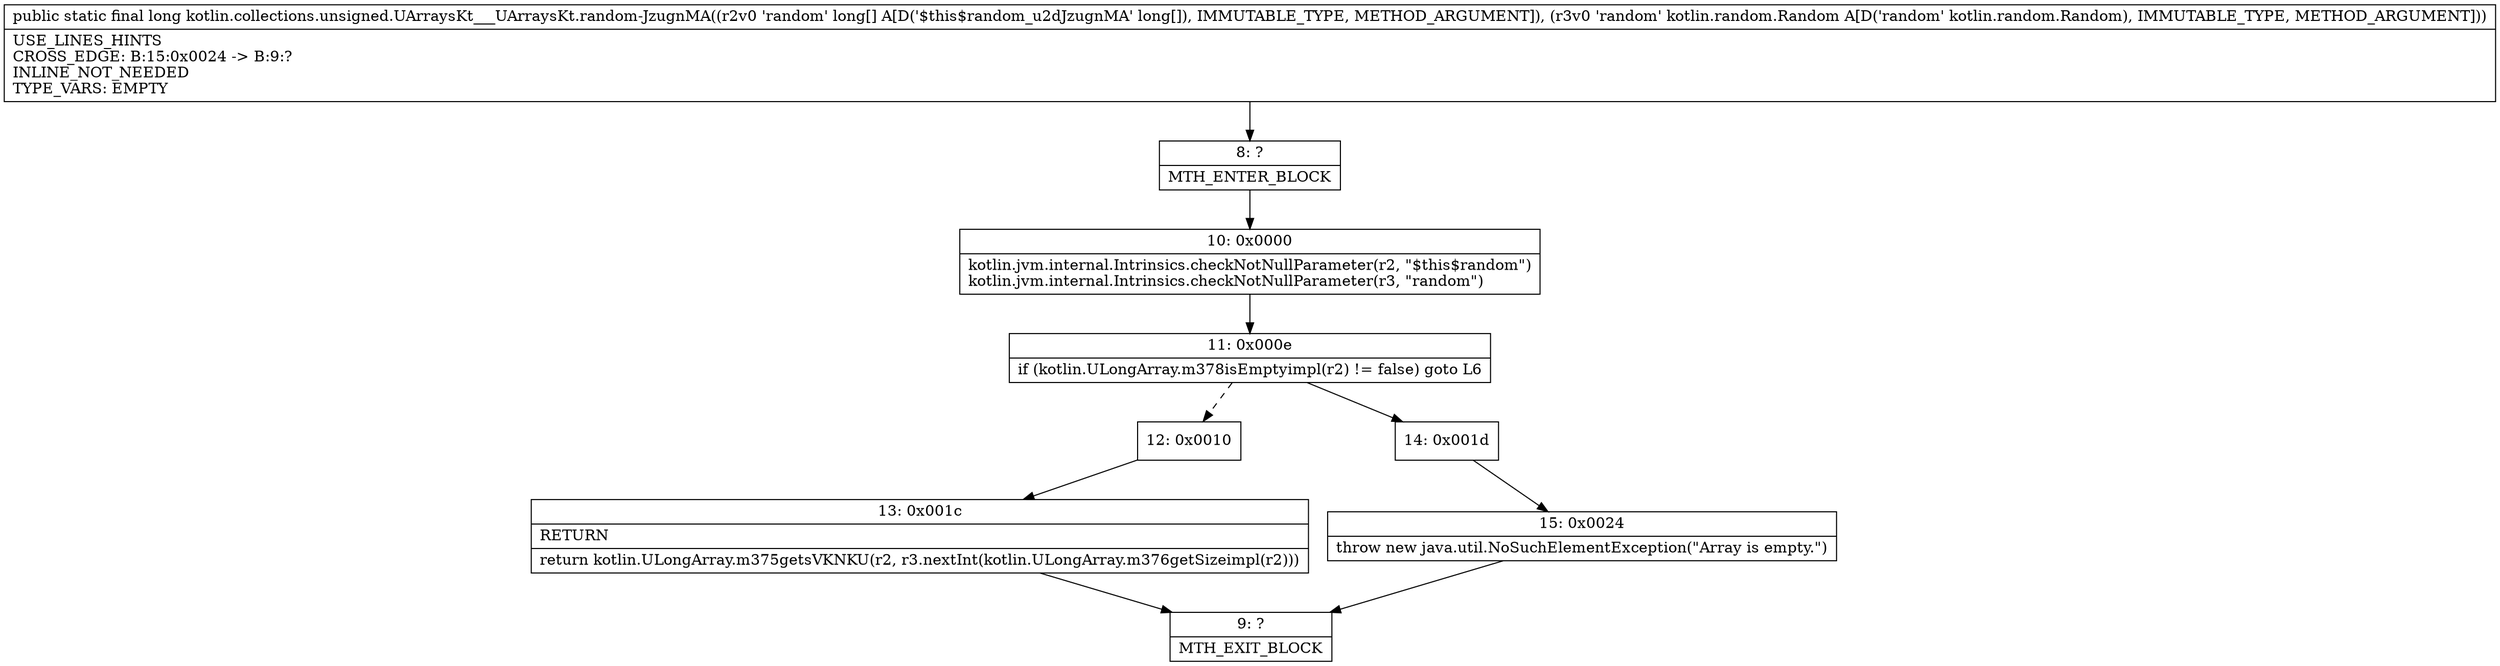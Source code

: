 digraph "CFG forkotlin.collections.unsigned.UArraysKt___UArraysKt.random\-JzugnMA([JLkotlin\/random\/Random;)J" {
Node_8 [shape=record,label="{8\:\ ?|MTH_ENTER_BLOCK\l}"];
Node_10 [shape=record,label="{10\:\ 0x0000|kotlin.jvm.internal.Intrinsics.checkNotNullParameter(r2, \"$this$random\")\lkotlin.jvm.internal.Intrinsics.checkNotNullParameter(r3, \"random\")\l}"];
Node_11 [shape=record,label="{11\:\ 0x000e|if (kotlin.ULongArray.m378isEmptyimpl(r2) != false) goto L6\l}"];
Node_12 [shape=record,label="{12\:\ 0x0010}"];
Node_13 [shape=record,label="{13\:\ 0x001c|RETURN\l|return kotlin.ULongArray.m375getsVKNKU(r2, r3.nextInt(kotlin.ULongArray.m376getSizeimpl(r2)))\l}"];
Node_9 [shape=record,label="{9\:\ ?|MTH_EXIT_BLOCK\l}"];
Node_14 [shape=record,label="{14\:\ 0x001d}"];
Node_15 [shape=record,label="{15\:\ 0x0024|throw new java.util.NoSuchElementException(\"Array is empty.\")\l}"];
MethodNode[shape=record,label="{public static final long kotlin.collections.unsigned.UArraysKt___UArraysKt.random\-JzugnMA((r2v0 'random' long[] A[D('$this$random_u2dJzugnMA' long[]), IMMUTABLE_TYPE, METHOD_ARGUMENT]), (r3v0 'random' kotlin.random.Random A[D('random' kotlin.random.Random), IMMUTABLE_TYPE, METHOD_ARGUMENT]))  | USE_LINES_HINTS\lCROSS_EDGE: B:15:0x0024 \-\> B:9:?\lINLINE_NOT_NEEDED\lTYPE_VARS: EMPTY\l}"];
MethodNode -> Node_8;Node_8 -> Node_10;
Node_10 -> Node_11;
Node_11 -> Node_12[style=dashed];
Node_11 -> Node_14;
Node_12 -> Node_13;
Node_13 -> Node_9;
Node_14 -> Node_15;
Node_15 -> Node_9;
}

